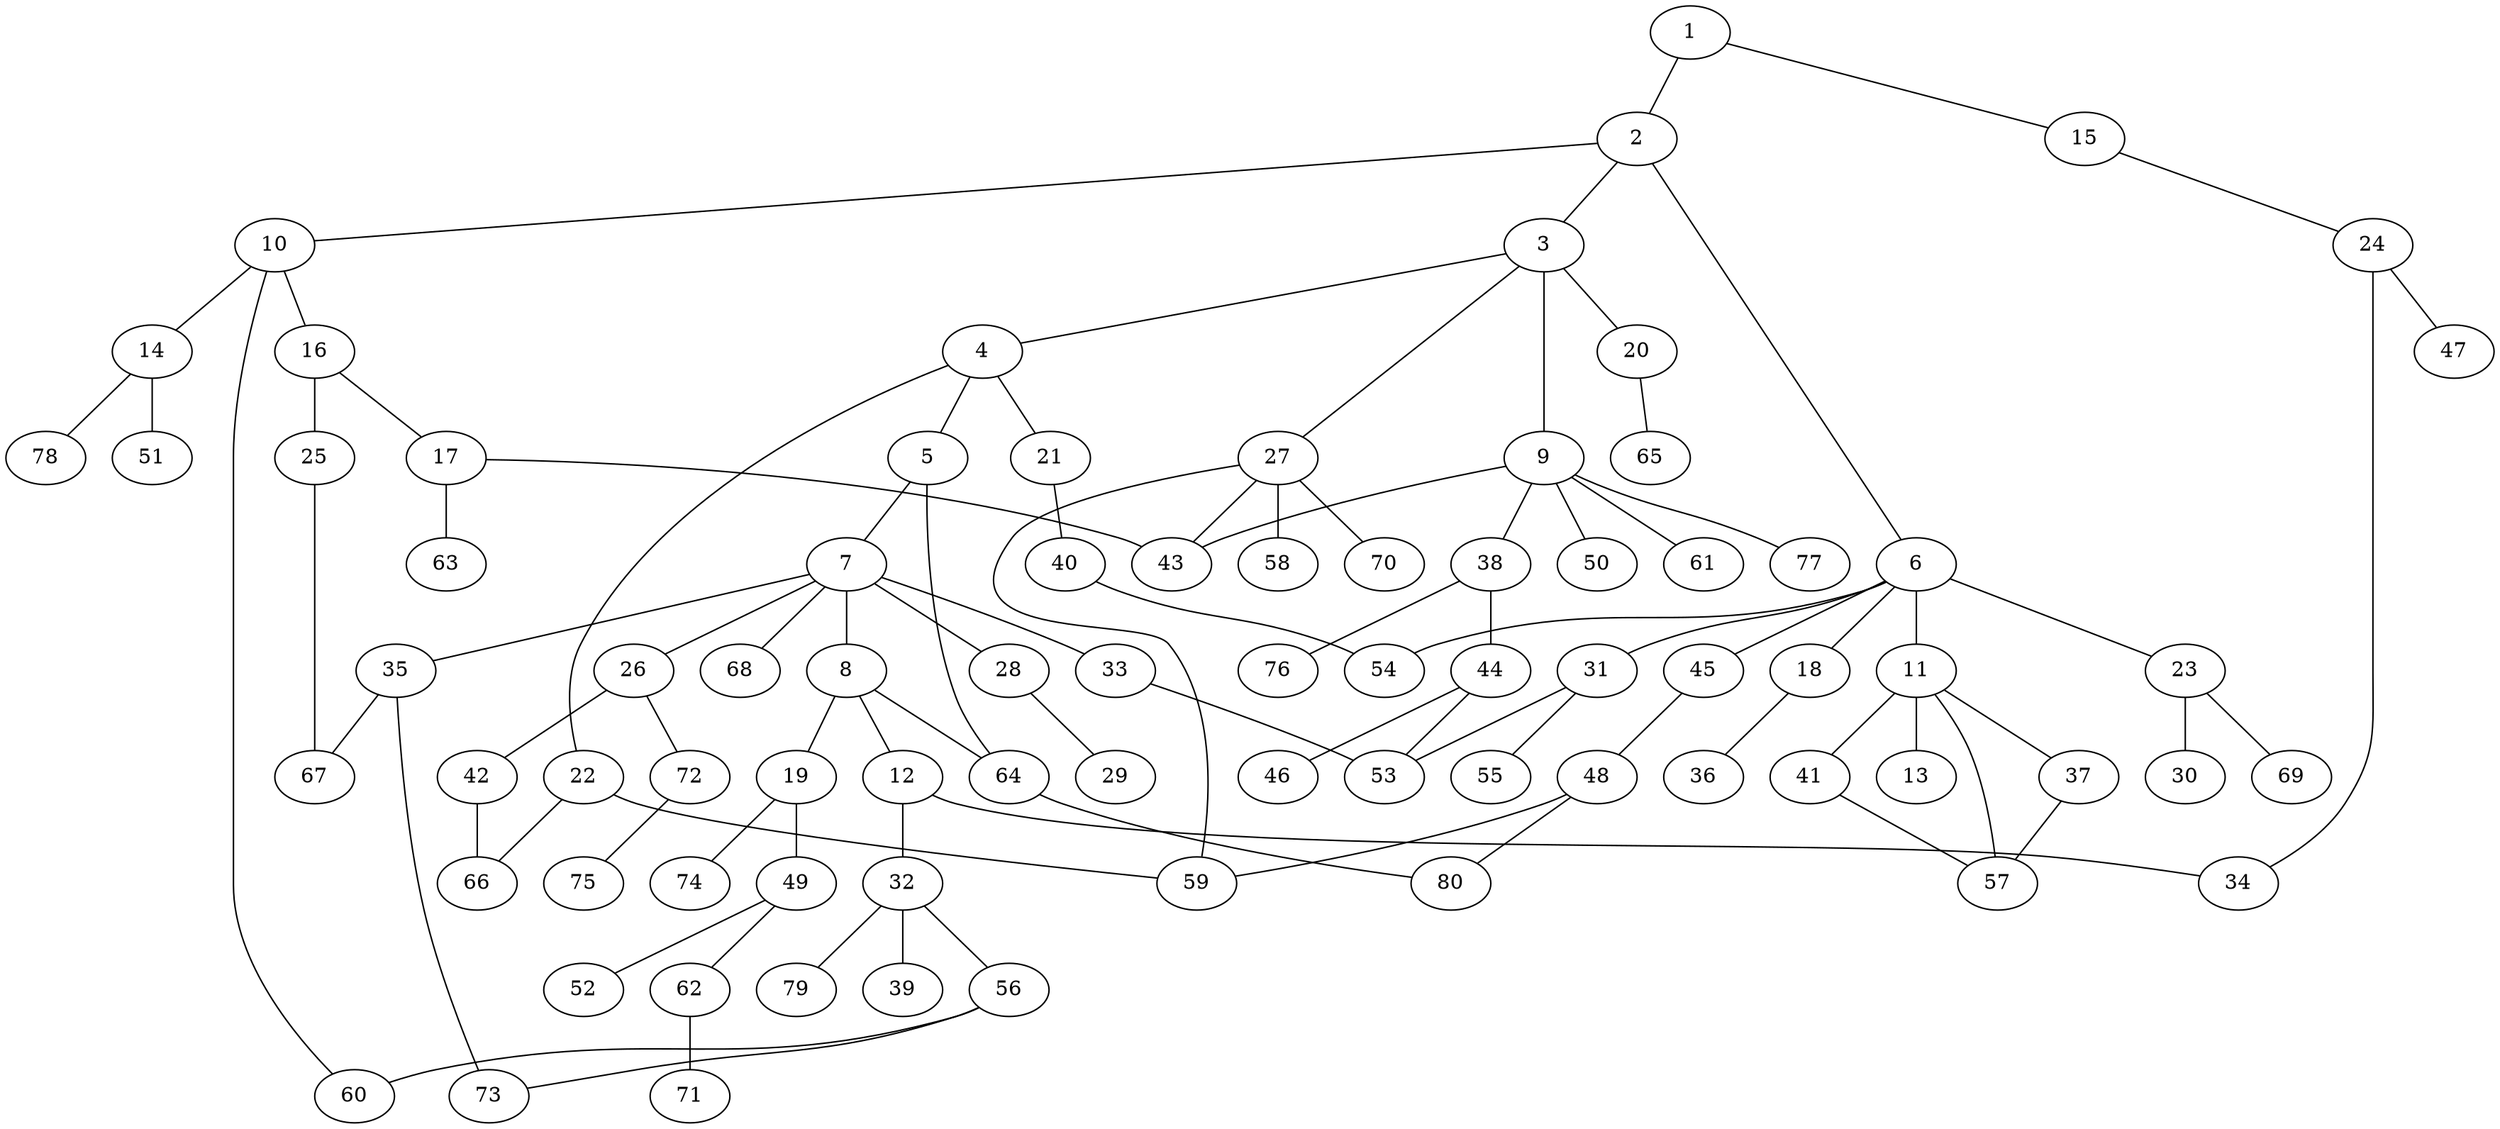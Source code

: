 graph graphname {1--2
1--15
2--3
2--6
2--10
3--4
3--9
3--20
3--27
4--5
4--21
4--22
5--7
5--64
6--11
6--18
6--23
6--31
6--45
6--54
7--8
7--26
7--28
7--33
7--35
7--68
8--12
8--19
8--64
9--38
9--43
9--50
9--61
9--77
10--14
10--16
10--60
11--13
11--37
11--41
11--57
12--32
12--34
14--51
14--78
15--24
16--17
16--25
17--43
17--63
18--36
19--49
19--74
20--65
21--40
22--59
22--66
23--30
23--69
24--34
24--47
25--67
26--42
26--72
27--43
27--58
27--59
27--70
28--29
31--53
31--55
32--39
32--56
32--79
33--53
35--67
35--73
37--57
38--44
38--76
40--54
41--57
42--66
44--46
44--53
45--48
48--59
48--80
49--52
49--62
56--60
56--73
62--71
64--80
72--75
}